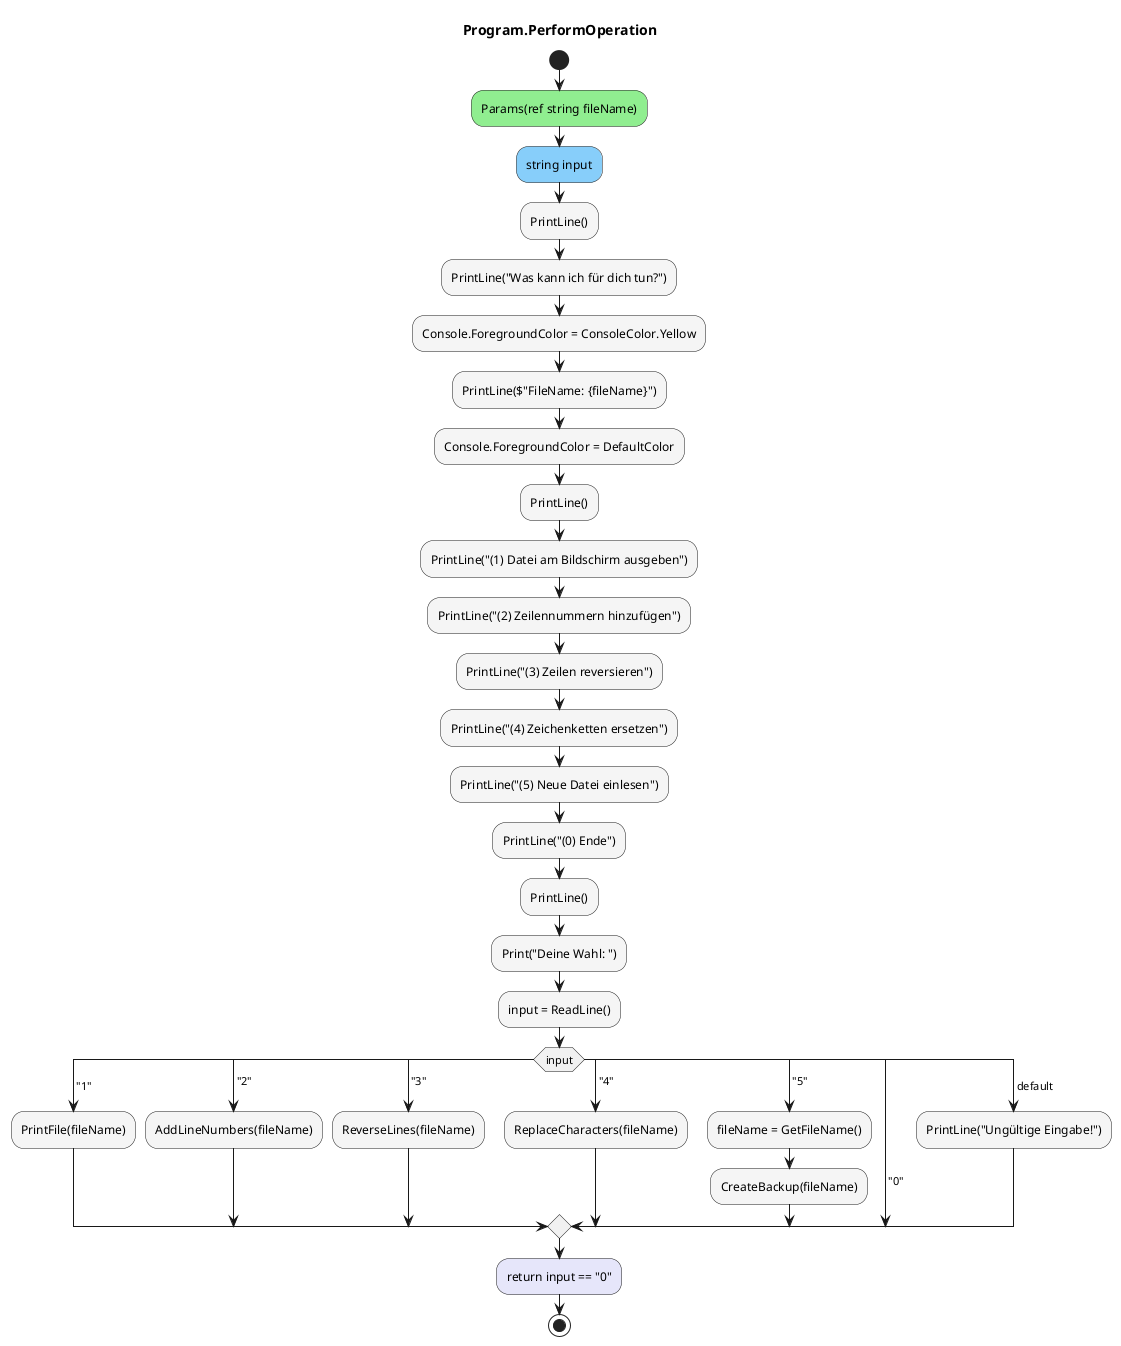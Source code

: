 @startuml Program.PerformOperation
title Program.PerformOperation
start
#LightGreen:Params(ref string fileName);
#LightSkyBlue:string input;
#WhiteSmoke:PrintLine();
#WhiteSmoke:PrintLine("Was kann ich für dich tun?");
#WhiteSmoke:Console.ForegroundColor = ConsoleColor.Yellow;
#WhiteSmoke:PrintLine($"FileName: {fileName}");
#WhiteSmoke:Console.ForegroundColor = DefaultColor;
#WhiteSmoke:PrintLine();
#WhiteSmoke:PrintLine("(1) Datei am Bildschirm ausgeben");
#WhiteSmoke:PrintLine("(2) Zeilennummern hinzufügen");
#WhiteSmoke:PrintLine("(3) Zeilen reversieren");
#WhiteSmoke:PrintLine("(4) Zeichenketten ersetzen");
#WhiteSmoke:PrintLine("(5) Neue Datei einlesen");
#WhiteSmoke:PrintLine("(0) Ende");
#WhiteSmoke:PrintLine();
#WhiteSmoke:Print("Deine Wahl: ");
#WhiteSmoke:input = ReadLine();
switch (input)
    case( "1" )
    #WhiteSmoke:PrintFile(fileName);
    case( "2" )
    #WhiteSmoke:AddLineNumbers(fileName);
    case( "3" )
    #WhiteSmoke:ReverseLines(fileName);
    case( "4" )
    #WhiteSmoke:ReplaceCharacters(fileName);
    case( "5" )
    #WhiteSmoke:fileName = GetFileName();
    #WhiteSmoke:CreateBackup(fileName);
    case( "0" )
    case ( default )
    #WhiteSmoke:PrintLine("Ungültige Eingabe!");
endswitch
#Lavender:return input == "0";
stop
@enduml
